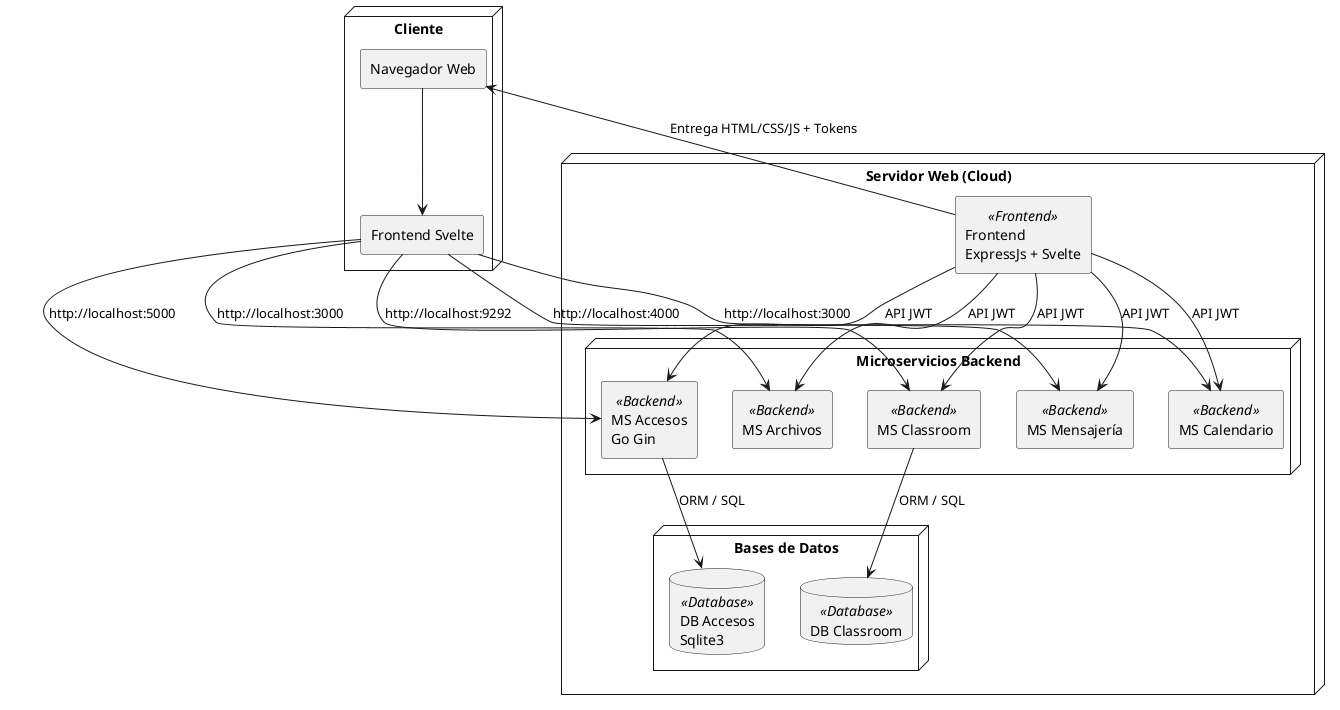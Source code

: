 @startuml
skinparam componentStyle rectangle
skinparam node {
  BackgroundColor<<Frontend>> #FDF6E3
  BackgroundColor<<Backend>> #F5F5F5
  BackgroundColor<<Database>> #EFEFEF
}

' Cliente
node "Cliente" {
  [Navegador Web] as browser
  [Frontend Svelte] as SvelteApp
  browser --> SvelteApp
}

' Servidor Web
node "Servidor Web (Cloud)" {

  ' Frontend
  component "Frontend\nExpressJs + Svelte" <<Frontend>> as frontend

  ' Backend: Microservicios
  node "Microservicios Backend" {
    component "MS Accesos\nGo Gin" <<Backend>> as accessService
    component "MS Archivos" <<Backend>> as fileService
    component "MS Classroom" <<Backend>> as classroomService
    component "MS Mensajería" <<Backend>> as messagesService
    component "MS Calendario" <<Backend>> as calendarService
  }

  ' Bases de datos
  node "Bases de Datos" {
    database "DB Accesos\nSqlite3" <<Database>> as accessDB
    database "DB Classroom" <<Database>> as classroomDB
  }
}

' Relación Cliente -> Frontend
frontend --> browser : Entrega HTML/CSS/JS + Tokens

' Frontend llama a microservicios (JWT Auth)
frontend --> accessService : API JWT
frontend --> fileService : API JWT
frontend --> classroomService : API JWT
frontend --> messagesService : API JWT
frontend --> calendarService : API JWT

' Microservicios se conectan a DB si corresponde
accessService --> accessDB : ORM / SQL
classroomService --> classroomDB : ORM / SQL

' Microservicios exponen API Reset a SvelteApp
SvelteApp --> accessService : http://localhost:5000
SvelteApp --> fileService : http://localhost:3000
SvelteApp --> classroomService : http://localhost:9292
SvelteApp --> messagesService : http://localhost:4000
SvelteApp --> calendarService : http://localhost:3000

@enduml
